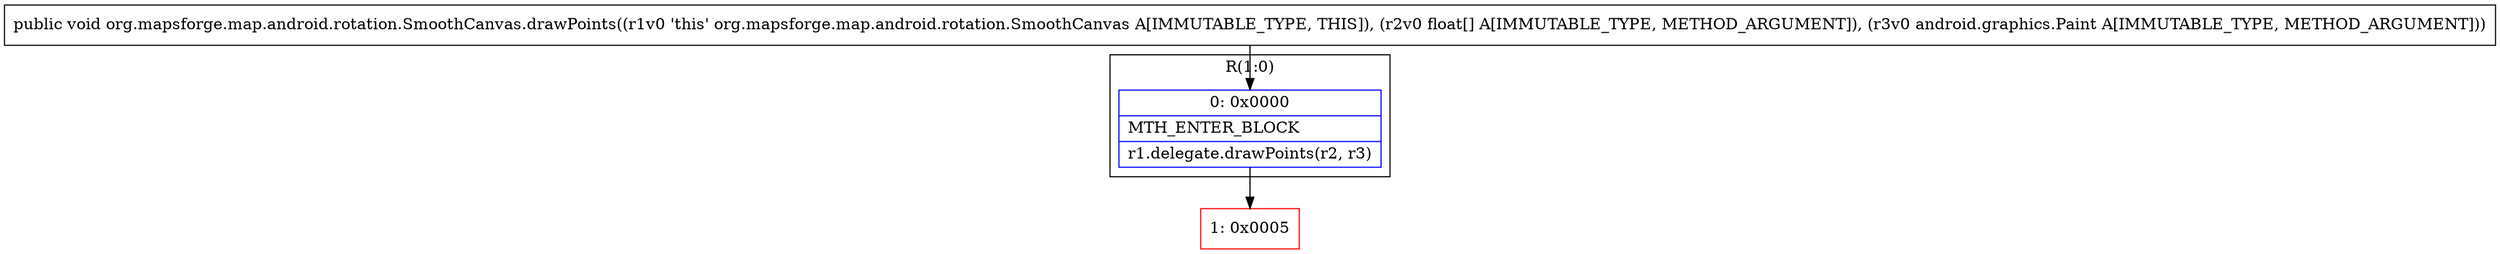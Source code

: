digraph "CFG fororg.mapsforge.map.android.rotation.SmoothCanvas.drawPoints([FLandroid\/graphics\/Paint;)V" {
subgraph cluster_Region_1860951399 {
label = "R(1:0)";
node [shape=record,color=blue];
Node_0 [shape=record,label="{0\:\ 0x0000|MTH_ENTER_BLOCK\l|r1.delegate.drawPoints(r2, r3)\l}"];
}
Node_1 [shape=record,color=red,label="{1\:\ 0x0005}"];
MethodNode[shape=record,label="{public void org.mapsforge.map.android.rotation.SmoothCanvas.drawPoints((r1v0 'this' org.mapsforge.map.android.rotation.SmoothCanvas A[IMMUTABLE_TYPE, THIS]), (r2v0 float[] A[IMMUTABLE_TYPE, METHOD_ARGUMENT]), (r3v0 android.graphics.Paint A[IMMUTABLE_TYPE, METHOD_ARGUMENT])) }"];
MethodNode -> Node_0;
Node_0 -> Node_1;
}

